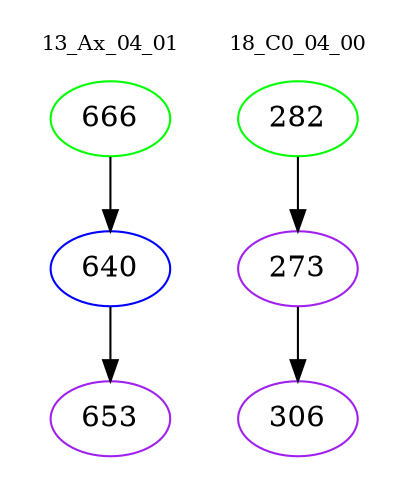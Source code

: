 digraph{
subgraph cluster_0 {
color = white
label = "13_Ax_04_01";
fontsize=10;
T0_666 [label="666", color="green"]
T0_666 -> T0_640 [color="black"]
T0_640 [label="640", color="blue"]
T0_640 -> T0_653 [color="black"]
T0_653 [label="653", color="purple"]
}
subgraph cluster_1 {
color = white
label = "18_C0_04_00";
fontsize=10;
T1_282 [label="282", color="green"]
T1_282 -> T1_273 [color="black"]
T1_273 [label="273", color="purple"]
T1_273 -> T1_306 [color="black"]
T1_306 [label="306", color="purple"]
}
}
